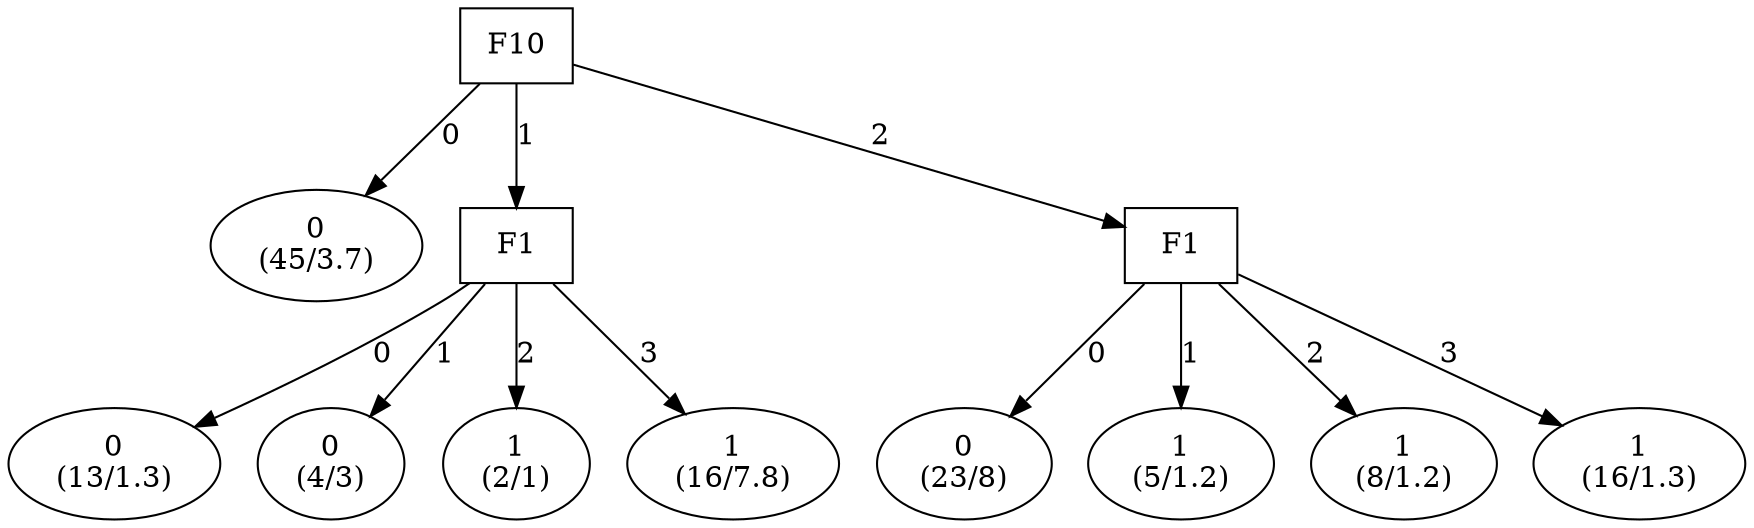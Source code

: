 digraph YaDT {
n0 [ shape=box, label="F10\n"]
n0 -> n1 [label="0"]
n1 [ shape=ellipse, label="0\n(45/3.7)"]
n0 -> n2 [label="1"]
n2 [ shape=box, label="F1\n"]
n2 -> n3 [label="0"]
n3 [ shape=ellipse, label="0\n(13/1.3)"]
n2 -> n4 [label="1"]
n4 [ shape=ellipse, label="0\n(4/3)"]
n2 -> n5 [label="2"]
n5 [ shape=ellipse, label="1\n(2/1)"]
n2 -> n6 [label="3"]
n6 [ shape=ellipse, label="1\n(16/7.8)"]
n0 -> n8 [label="2"]
n8 [ shape=box, label="F1\n"]
n8 -> n9 [label="0"]
n9 [ shape=ellipse, label="0\n(23/8)"]
n8 -> n10 [label="1"]
n10 [ shape=ellipse, label="1\n(5/1.2)"]
n8 -> n11 [label="2"]
n11 [ shape=ellipse, label="1\n(8/1.2)"]
n8 -> n12 [label="3"]
n12 [ shape=ellipse, label="1\n(16/1.3)"]
}
